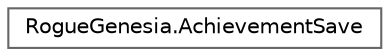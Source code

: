 digraph "Graphical Class Hierarchy"
{
 // LATEX_PDF_SIZE
  bgcolor="transparent";
  edge [fontname=Helvetica,fontsize=10,labelfontname=Helvetica,labelfontsize=10];
  node [fontname=Helvetica,fontsize=10,shape=box,height=0.2,width=0.4];
  rankdir="LR";
  Node0 [label="RogueGenesia.AchievementSave",height=0.2,width=0.4,color="grey40", fillcolor="white", style="filled",URL="$struct_rogue_genesia_1_1_achievement_save.html",tooltip=" "];
}
